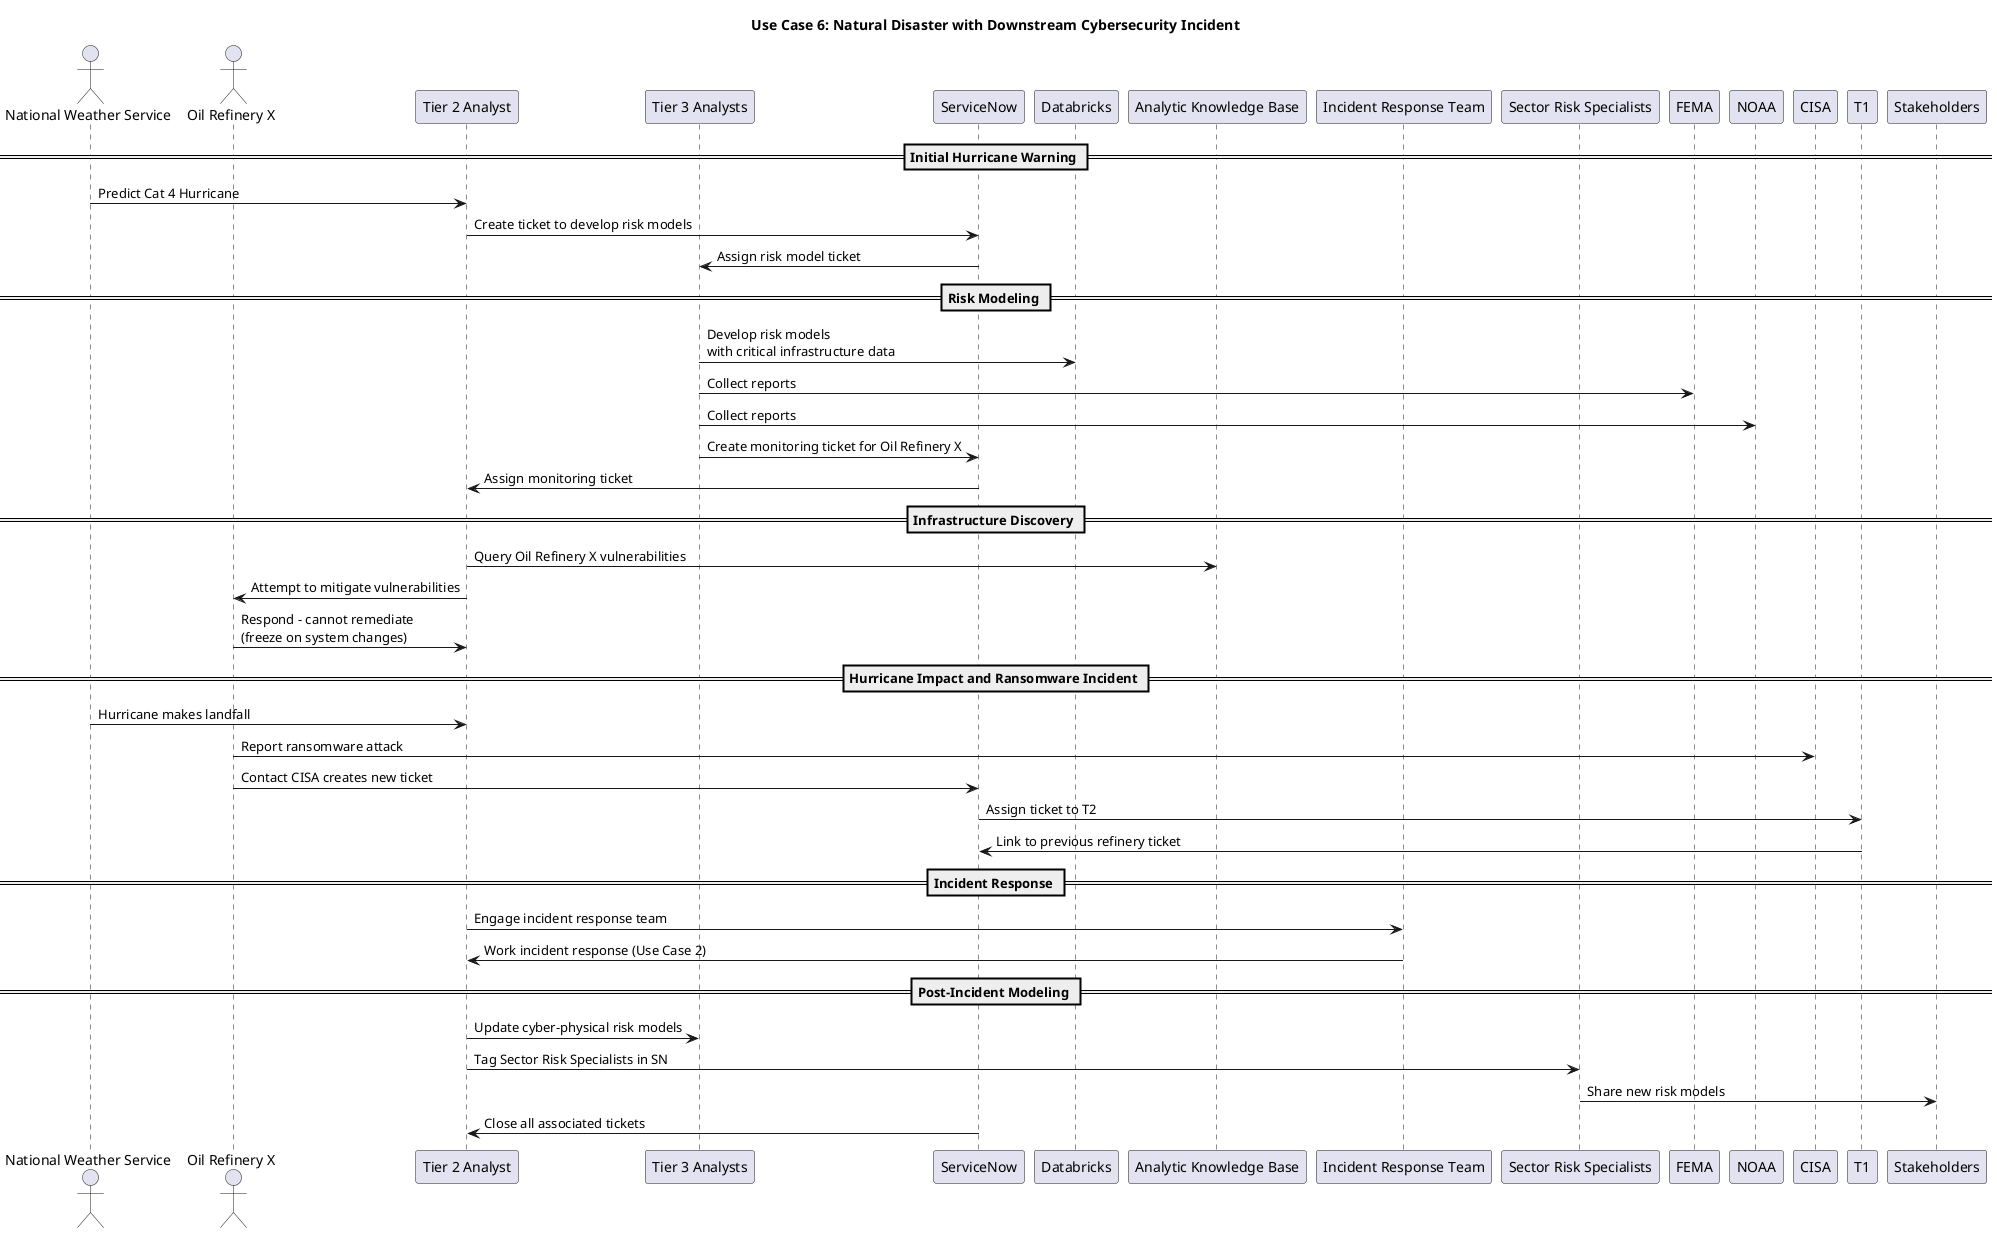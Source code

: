 @startuml
	title Use Case 6: Natural Disaster with Downstream Cybersecurity Incident
	
	actor "National Weather Service" as NWS
	actor "Oil Refinery X" as Refinery
	participant "Tier 2 Analyst" as T2
	participant "Tier 3 Analysts" as T3
	participant "ServiceNow" as SN
	participant "Databricks" as DBX
	participant "Analytic Knowledge Base" as AKB
	participant "Incident Response Team" as IRT
	participant "Sector Risk Specialists" as Sector
	
	== Initial Hurricane Warning ==
	NWS -> T2 : Predict Cat 4 Hurricane
	T2 -> SN : Create ticket to develop risk models
	SN -> T3 : Assign risk model ticket
	
	== Risk Modeling ==
	T3 -> DBX : Develop risk models\nwith critical infrastructure data
	T3 -> FEMA : Collect reports
	T3 -> NOAA : Collect reports
	T3 -> SN : Create monitoring ticket for Oil Refinery X
	SN -> T2 : Assign monitoring ticket
	
	== Infrastructure Discovery ==
	T2 -> AKB : Query Oil Refinery X vulnerabilities
	T2 -> Refinery : Attempt to mitigate vulnerabilities
	Refinery -> T2 : Respond - cannot remediate\n(freeze on system changes)
	
	== Hurricane Impact and Ransomware Incident ==
	NWS -> T2 : Hurricane makes landfall
	Refinery -> CISA : Report ransomware attack
	Refinery -> SN : Contact CISA creates new ticket
	SN -> T1 : Assign ticket to T2
	T1 -> SN : Link to previous refinery ticket
	
	== Incident Response ==
	T2 -> IRT : Engage incident response team
	IRT -> T2 : Work incident response (Use Case 2)
	
	== Post-Incident Modeling ==
	T2 -> T3 : Update cyber-physical risk models
	T2 -> Sector : Tag Sector Risk Specialists in SN
	Sector -> Stakeholders : Share new risk models
	SN -> T2 : Close all associated tickets

@enduml
